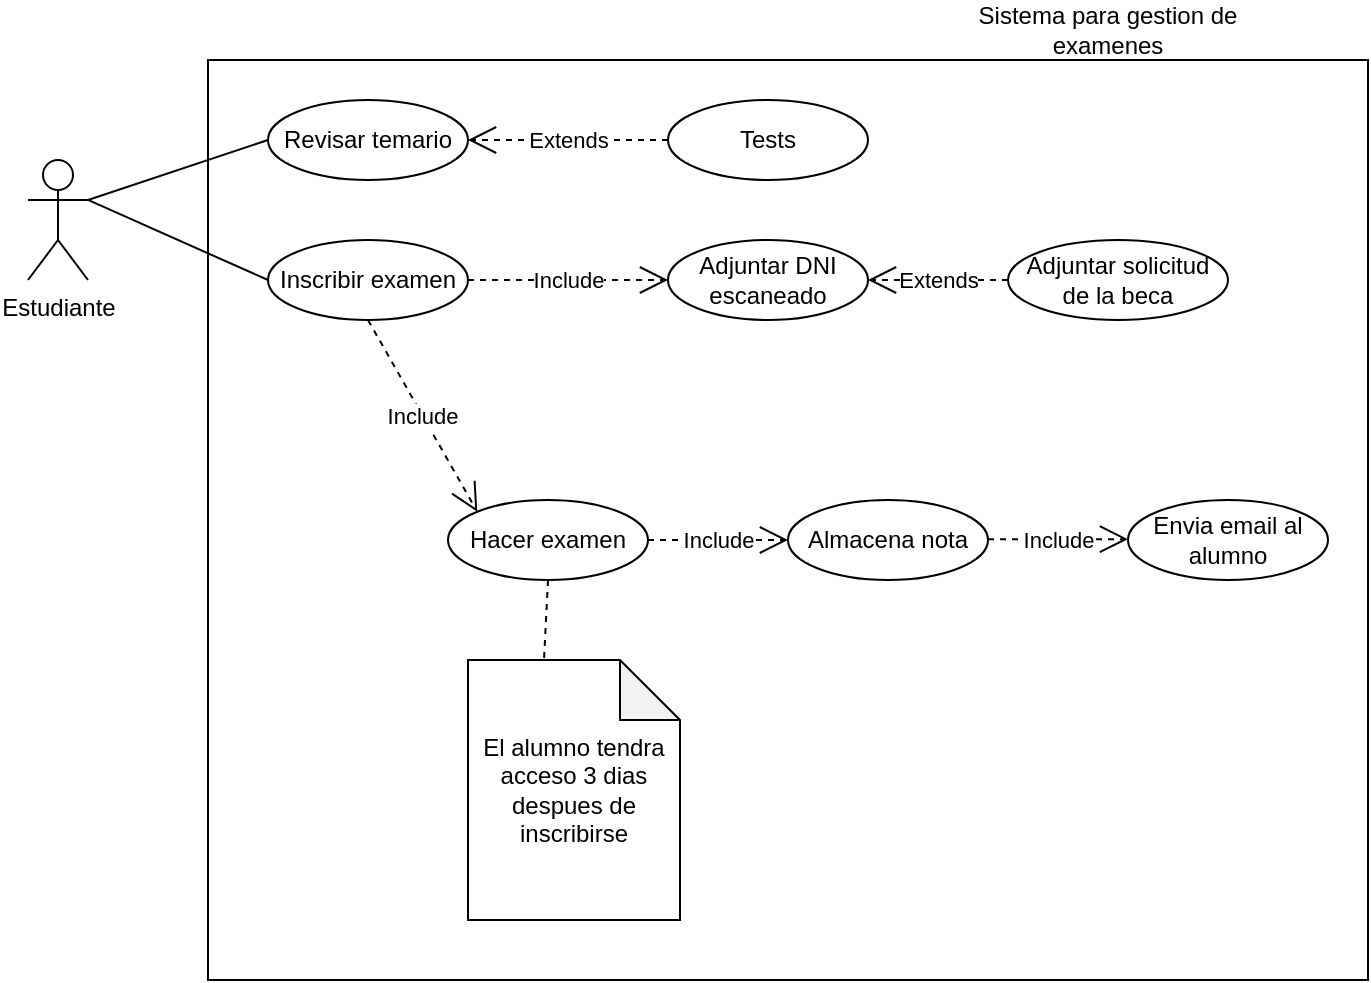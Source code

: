 <mxfile version="21.6.1" type="device">
  <diagram name="Página-1" id="xFykM1tVJ_e8PlP9yAcs">
    <mxGraphModel dx="1098" dy="640" grid="1" gridSize="10" guides="1" tooltips="1" connect="1" arrows="1" fold="1" page="1" pageScale="1" pageWidth="827" pageHeight="1169" math="0" shadow="0">
      <root>
        <mxCell id="0" />
        <mxCell id="1" parent="0" />
        <mxCell id="Lbsl8xZukHFdLiqlUGLu-22" value="" style="rounded=0;whiteSpace=wrap;html=1;" parent="1" vertex="1">
          <mxGeometry x="230" y="210" width="580" height="460" as="geometry" />
        </mxCell>
        <mxCell id="Lbsl8xZukHFdLiqlUGLu-1" value="Estudiante&lt;br&gt;" style="shape=umlActor;verticalLabelPosition=bottom;verticalAlign=top;html=1;outlineConnect=0;" parent="1" vertex="1">
          <mxGeometry x="140" y="260" width="30" height="60" as="geometry" />
        </mxCell>
        <mxCell id="Lbsl8xZukHFdLiqlUGLu-2" value="Tests" style="ellipse;whiteSpace=wrap;html=1;" parent="1" vertex="1">
          <mxGeometry x="460" y="230" width="100" height="40" as="geometry" />
        </mxCell>
        <mxCell id="Lbsl8xZukHFdLiqlUGLu-3" value="Revisar temario" style="ellipse;whiteSpace=wrap;html=1;" parent="1" vertex="1">
          <mxGeometry x="260" y="230" width="100" height="40" as="geometry" />
        </mxCell>
        <mxCell id="Lbsl8xZukHFdLiqlUGLu-4" value="" style="endArrow=none;html=1;rounded=0;entryX=0;entryY=0.5;entryDx=0;entryDy=0;exitX=1;exitY=0.333;exitDx=0;exitDy=0;exitPerimeter=0;" parent="1" source="Lbsl8xZukHFdLiqlUGLu-1" target="Lbsl8xZukHFdLiqlUGLu-3" edge="1">
          <mxGeometry width="50" height="50" relative="1" as="geometry">
            <mxPoint x="250" y="330" as="sourcePoint" />
            <mxPoint x="300" y="280" as="targetPoint" />
          </mxGeometry>
        </mxCell>
        <mxCell id="Lbsl8xZukHFdLiqlUGLu-5" value="Extends" style="endArrow=open;endSize=12;dashed=1;html=1;rounded=0;entryX=1;entryY=0.5;entryDx=0;entryDy=0;exitX=0;exitY=0.5;exitDx=0;exitDy=0;" parent="1" source="Lbsl8xZukHFdLiqlUGLu-2" target="Lbsl8xZukHFdLiqlUGLu-3" edge="1">
          <mxGeometry width="160" relative="1" as="geometry">
            <mxPoint x="190" y="310" as="sourcePoint" />
            <mxPoint x="350" y="310" as="targetPoint" />
          </mxGeometry>
        </mxCell>
        <mxCell id="Lbsl8xZukHFdLiqlUGLu-6" value="Inscribir examen" style="ellipse;whiteSpace=wrap;html=1;" parent="1" vertex="1">
          <mxGeometry x="260" y="300" width="100" height="40" as="geometry" />
        </mxCell>
        <mxCell id="Lbsl8xZukHFdLiqlUGLu-7" value="" style="endArrow=none;html=1;rounded=0;entryX=1;entryY=0.333;entryDx=0;entryDy=0;entryPerimeter=0;exitX=0;exitY=0.5;exitDx=0;exitDy=0;" parent="1" source="Lbsl8xZukHFdLiqlUGLu-6" target="Lbsl8xZukHFdLiqlUGLu-1" edge="1">
          <mxGeometry width="50" height="50" relative="1" as="geometry">
            <mxPoint x="360" y="340" as="sourcePoint" />
            <mxPoint x="410" y="290" as="targetPoint" />
          </mxGeometry>
        </mxCell>
        <mxCell id="Lbsl8xZukHFdLiqlUGLu-8" value="Include" style="endArrow=open;endSize=12;dashed=1;html=1;rounded=0;exitX=1;exitY=0.5;exitDx=0;exitDy=0;" parent="1" source="Lbsl8xZukHFdLiqlUGLu-6" edge="1">
          <mxGeometry width="160" relative="1" as="geometry">
            <mxPoint x="300" y="310" as="sourcePoint" />
            <mxPoint x="460" y="320" as="targetPoint" />
          </mxGeometry>
        </mxCell>
        <mxCell id="Lbsl8xZukHFdLiqlUGLu-9" value="Adjuntar DNI escaneado" style="ellipse;whiteSpace=wrap;html=1;" parent="1" vertex="1">
          <mxGeometry x="460" y="300" width="100" height="40" as="geometry" />
        </mxCell>
        <mxCell id="Lbsl8xZukHFdLiqlUGLu-10" value="Extends" style="endArrow=open;endSize=12;dashed=1;html=1;rounded=0;exitX=0;exitY=0.5;exitDx=0;exitDy=0;" parent="1" source="Lbsl8xZukHFdLiqlUGLu-11" edge="1">
          <mxGeometry width="160" relative="1" as="geometry">
            <mxPoint x="660" y="380" as="sourcePoint" />
            <mxPoint x="560" y="320" as="targetPoint" />
          </mxGeometry>
        </mxCell>
        <mxCell id="Lbsl8xZukHFdLiqlUGLu-11" value="Adjuntar solicitud de la beca" style="ellipse;whiteSpace=wrap;html=1;" parent="1" vertex="1">
          <mxGeometry x="630" y="300" width="110" height="40" as="geometry" />
        </mxCell>
        <mxCell id="Lbsl8xZukHFdLiqlUGLu-12" value="Hacer examen" style="ellipse;whiteSpace=wrap;html=1;" parent="1" vertex="1">
          <mxGeometry x="350" y="430" width="100" height="40" as="geometry" />
        </mxCell>
        <mxCell id="Lbsl8xZukHFdLiqlUGLu-13" value="Almacena nota" style="ellipse;whiteSpace=wrap;html=1;" parent="1" vertex="1">
          <mxGeometry x="520" y="430" width="100" height="40" as="geometry" />
        </mxCell>
        <mxCell id="Lbsl8xZukHFdLiqlUGLu-14" value="Envia email al alumno" style="ellipse;whiteSpace=wrap;html=1;" parent="1" vertex="1">
          <mxGeometry x="690" y="430" width="100" height="40" as="geometry" />
        </mxCell>
        <mxCell id="Lbsl8xZukHFdLiqlUGLu-16" value="Include" style="endArrow=open;endSize=12;dashed=1;html=1;rounded=0;exitX=1;exitY=0.5;exitDx=0;exitDy=0;entryX=0;entryY=0;entryDx=0;entryDy=0;" parent="1" target="Lbsl8xZukHFdLiqlUGLu-12" edge="1">
          <mxGeometry width="160" relative="1" as="geometry">
            <mxPoint x="310" y="340" as="sourcePoint" />
            <mxPoint x="410" y="340" as="targetPoint" />
          </mxGeometry>
        </mxCell>
        <mxCell id="Lbsl8xZukHFdLiqlUGLu-17" value="Include" style="endArrow=open;endSize=12;dashed=1;html=1;rounded=0;exitX=1;exitY=0.5;exitDx=0;exitDy=0;entryX=0;entryY=0.5;entryDx=0;entryDy=0;" parent="1" source="Lbsl8xZukHFdLiqlUGLu-12" target="Lbsl8xZukHFdLiqlUGLu-13" edge="1">
          <mxGeometry width="160" relative="1" as="geometry">
            <mxPoint x="320" y="350" as="sourcePoint" />
            <mxPoint x="375" y="446" as="targetPoint" />
          </mxGeometry>
        </mxCell>
        <mxCell id="Lbsl8xZukHFdLiqlUGLu-18" value="Include" style="endArrow=open;endSize=12;dashed=1;html=1;rounded=0;exitX=1;exitY=0.5;exitDx=0;exitDy=0;entryX=0;entryY=0.5;entryDx=0;entryDy=0;" parent="1" edge="1">
          <mxGeometry width="160" relative="1" as="geometry">
            <mxPoint x="620" y="449.58" as="sourcePoint" />
            <mxPoint x="690" y="449.58" as="targetPoint" />
          </mxGeometry>
        </mxCell>
        <mxCell id="Lbsl8xZukHFdLiqlUGLu-19" value="El alumno tendra acceso 3 dias despues de inscribirse" style="shape=note;whiteSpace=wrap;html=1;backgroundOutline=1;darkOpacity=0.05;" parent="1" vertex="1">
          <mxGeometry x="360" y="510" width="106" height="130" as="geometry" />
        </mxCell>
        <mxCell id="Lbsl8xZukHFdLiqlUGLu-21" value="" style="endArrow=none;dashed=1;html=1;rounded=0;exitX=0.5;exitY=1;exitDx=0;exitDy=0;entryX=0;entryY=0;entryDx=38;entryDy=0;entryPerimeter=0;" parent="1" source="Lbsl8xZukHFdLiqlUGLu-12" target="Lbsl8xZukHFdLiqlUGLu-19" edge="1">
          <mxGeometry width="50" height="50" relative="1" as="geometry">
            <mxPoint x="490" y="430" as="sourcePoint" />
            <mxPoint x="540" y="380" as="targetPoint" />
          </mxGeometry>
        </mxCell>
        <mxCell id="Lbsl8xZukHFdLiqlUGLu-23" value="Sistema para gestion de examenes" style="text;html=1;strokeColor=none;fillColor=none;align=center;verticalAlign=middle;whiteSpace=wrap;rounded=0;" parent="1" vertex="1">
          <mxGeometry x="610" y="180" width="140" height="30" as="geometry" />
        </mxCell>
      </root>
    </mxGraphModel>
  </diagram>
</mxfile>
